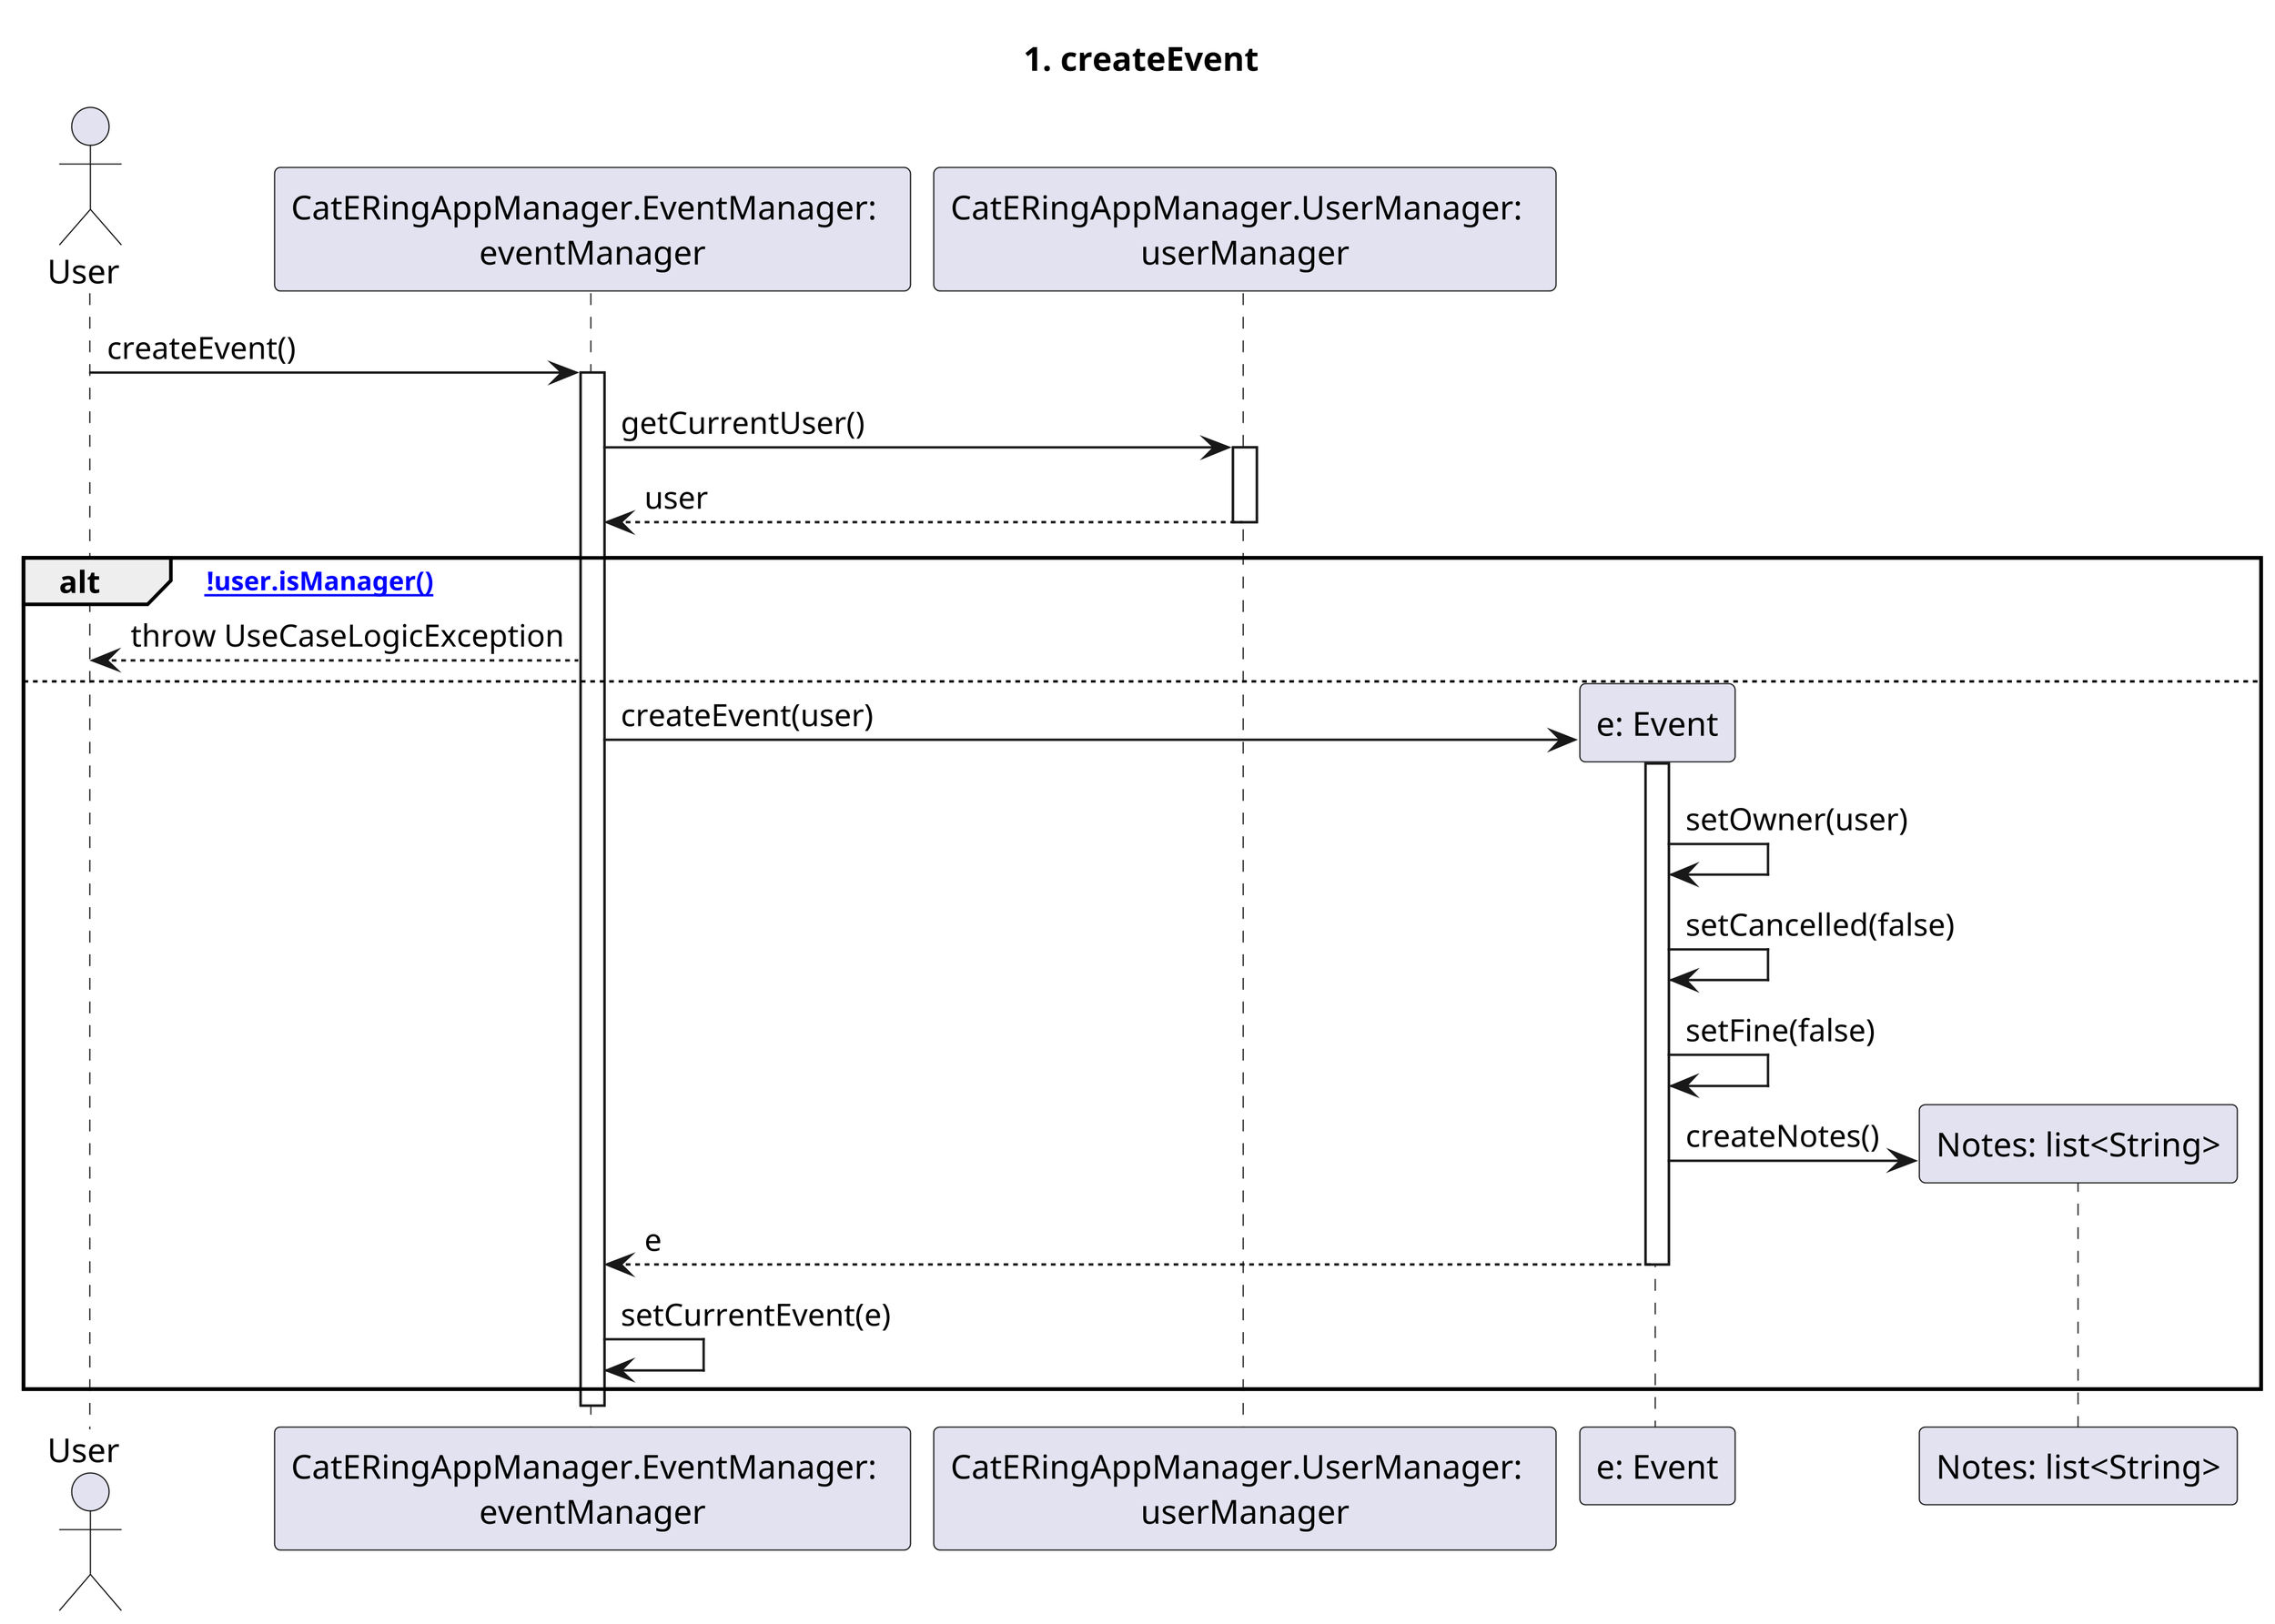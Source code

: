 @startuml

skinparam Dpi 400

title: DSD per "Gestire eventi"

Actor User
Participant "CatERingAppManager.EventManager:  \neventManager" as EM
Participant "CatERingAppManager.UserManager:  \nuserManager" as UM

User -> EM : createEvent()
Activate EM

EM -> UM: getCurrentUser()
Activate UM

title: 1. createEvent

UM --> EM: user
Deactivate UM

alt [!user.isManager()]
    EM --> User : throw UseCaseLogicException
else
    create "e: Event"
    EM -> "e: Event": createEvent(user)
    Activate "e: Event"
        "e: Event" -> "e: Event": setOwner(user)
        "e: Event" -> "e: Event": setCancelled(false)
        "e: Event" -> "e: Event": setFine(false)
        create "Notes: list<String>"
        "e: Event" -> "Notes: list<String>": createNotes()
    "e: Event" --> EM : e
    Deactivate "e: Event"
    EM -> EM : setCurrentEvent(e)
end
Deactivate EM




@enduml

